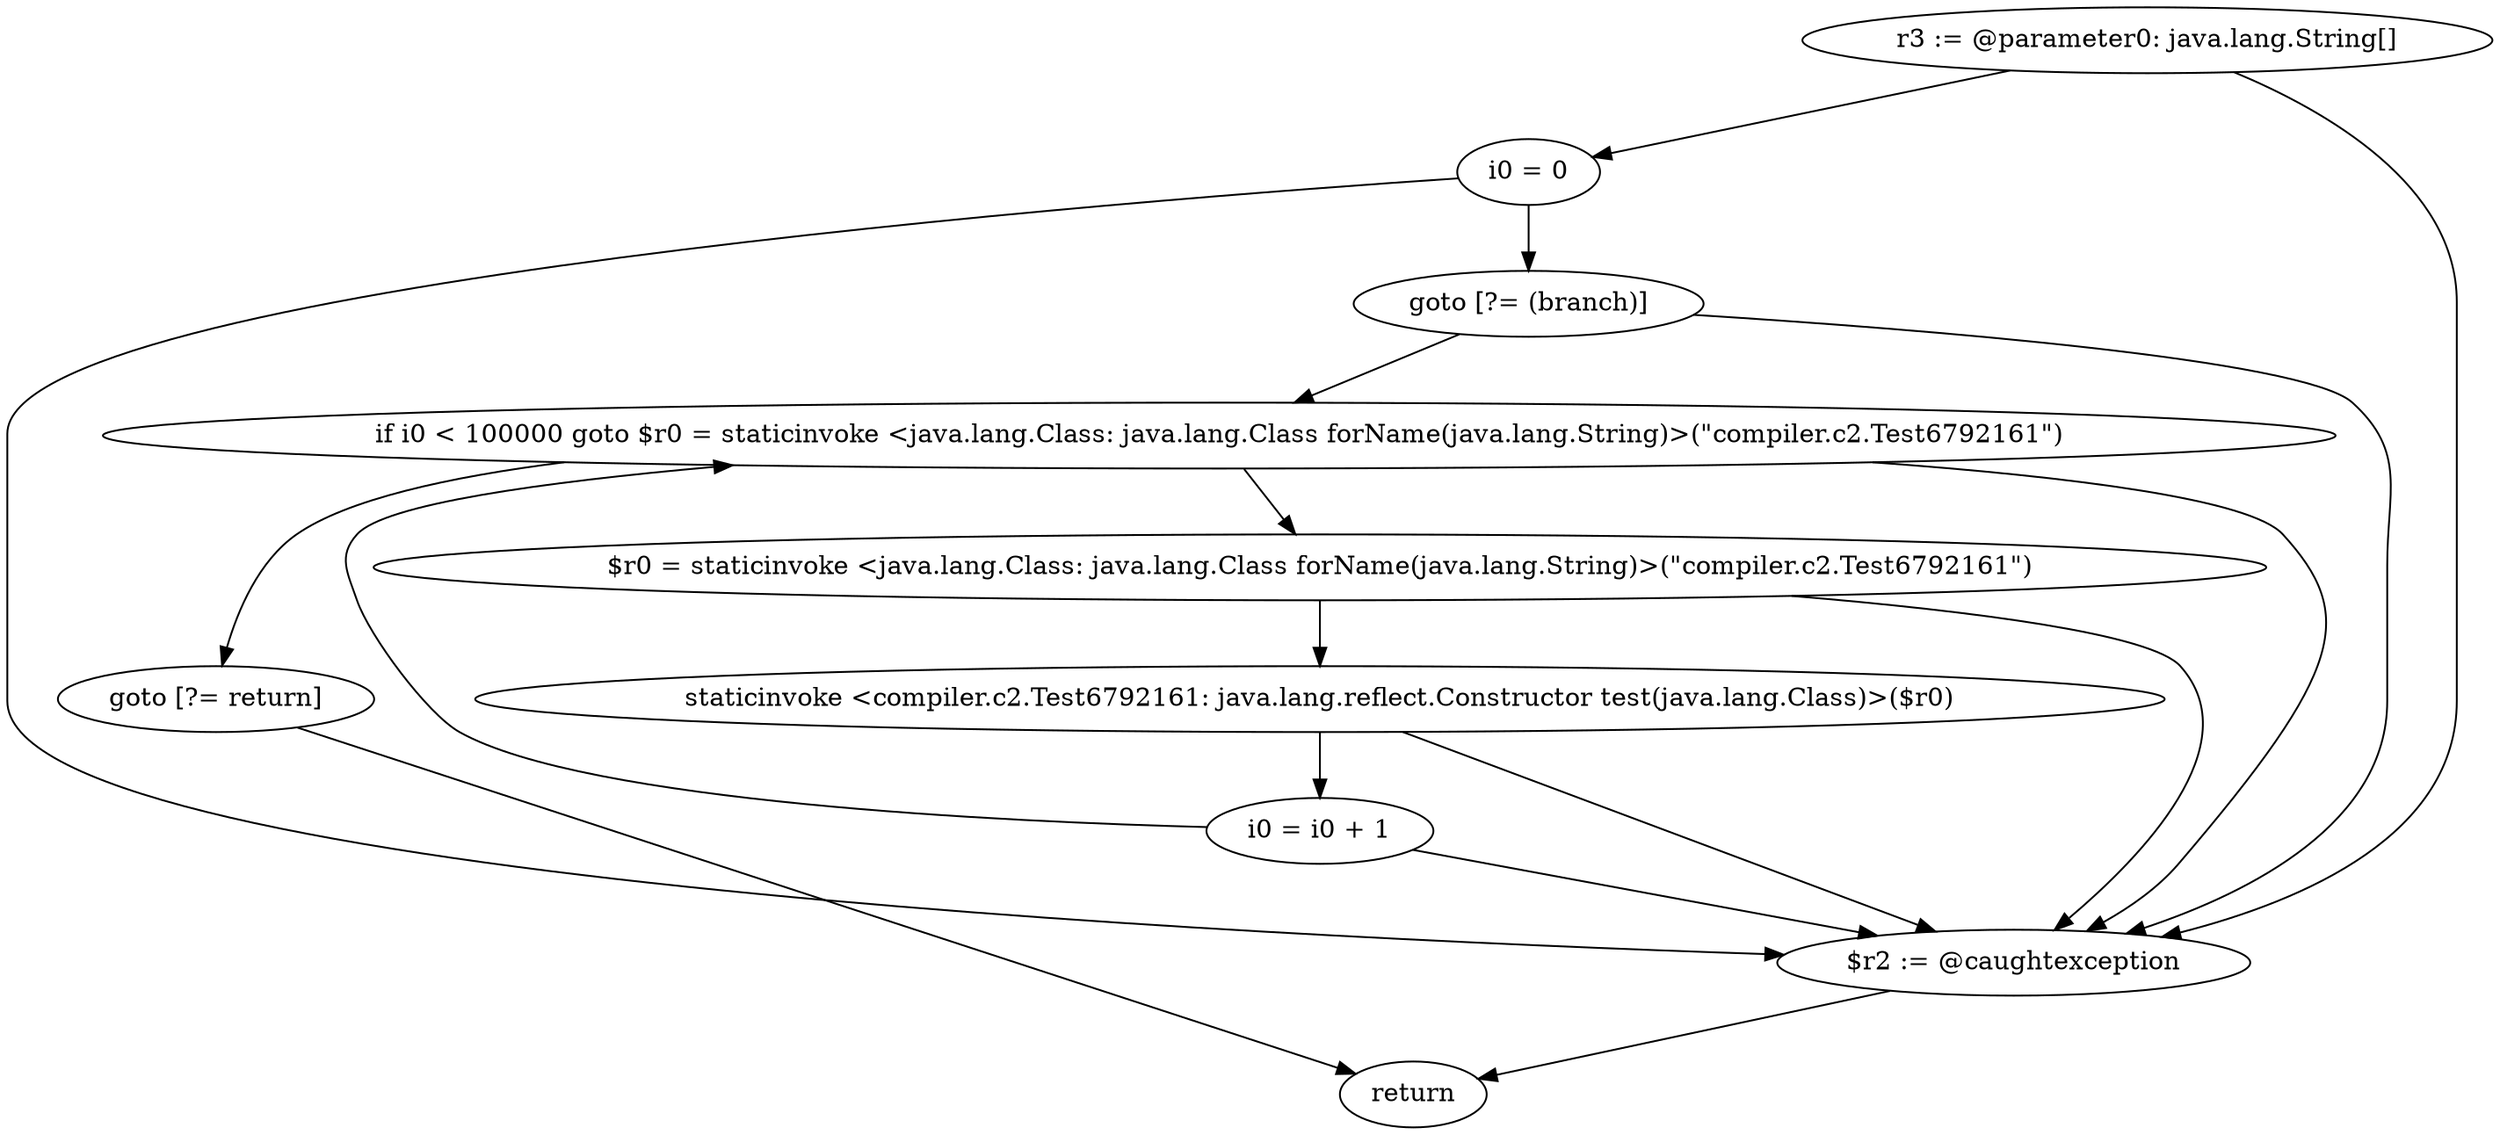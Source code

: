 digraph "unitGraph" {
    "r3 := @parameter0: java.lang.String[]"
    "i0 = 0"
    "goto [?= (branch)]"
    "$r0 = staticinvoke <java.lang.Class: java.lang.Class forName(java.lang.String)>(\"compiler.c2.Test6792161\")"
    "staticinvoke <compiler.c2.Test6792161: java.lang.reflect.Constructor test(java.lang.Class)>($r0)"
    "i0 = i0 + 1"
    "if i0 < 100000 goto $r0 = staticinvoke <java.lang.Class: java.lang.Class forName(java.lang.String)>(\"compiler.c2.Test6792161\")"
    "goto [?= return]"
    "$r2 := @caughtexception"
    "return"
    "r3 := @parameter0: java.lang.String[]"->"i0 = 0";
    "r3 := @parameter0: java.lang.String[]"->"$r2 := @caughtexception";
    "i0 = 0"->"goto [?= (branch)]";
    "i0 = 0"->"$r2 := @caughtexception";
    "goto [?= (branch)]"->"if i0 < 100000 goto $r0 = staticinvoke <java.lang.Class: java.lang.Class forName(java.lang.String)>(\"compiler.c2.Test6792161\")";
    "goto [?= (branch)]"->"$r2 := @caughtexception";
    "$r0 = staticinvoke <java.lang.Class: java.lang.Class forName(java.lang.String)>(\"compiler.c2.Test6792161\")"->"staticinvoke <compiler.c2.Test6792161: java.lang.reflect.Constructor test(java.lang.Class)>($r0)";
    "$r0 = staticinvoke <java.lang.Class: java.lang.Class forName(java.lang.String)>(\"compiler.c2.Test6792161\")"->"$r2 := @caughtexception";
    "staticinvoke <compiler.c2.Test6792161: java.lang.reflect.Constructor test(java.lang.Class)>($r0)"->"i0 = i0 + 1";
    "staticinvoke <compiler.c2.Test6792161: java.lang.reflect.Constructor test(java.lang.Class)>($r0)"->"$r2 := @caughtexception";
    "i0 = i0 + 1"->"if i0 < 100000 goto $r0 = staticinvoke <java.lang.Class: java.lang.Class forName(java.lang.String)>(\"compiler.c2.Test6792161\")";
    "i0 = i0 + 1"->"$r2 := @caughtexception";
    "if i0 < 100000 goto $r0 = staticinvoke <java.lang.Class: java.lang.Class forName(java.lang.String)>(\"compiler.c2.Test6792161\")"->"goto [?= return]";
    "if i0 < 100000 goto $r0 = staticinvoke <java.lang.Class: java.lang.Class forName(java.lang.String)>(\"compiler.c2.Test6792161\")"->"$r0 = staticinvoke <java.lang.Class: java.lang.Class forName(java.lang.String)>(\"compiler.c2.Test6792161\")";
    "if i0 < 100000 goto $r0 = staticinvoke <java.lang.Class: java.lang.Class forName(java.lang.String)>(\"compiler.c2.Test6792161\")"->"$r2 := @caughtexception";
    "goto [?= return]"->"return";
    "$r2 := @caughtexception"->"return";
}
